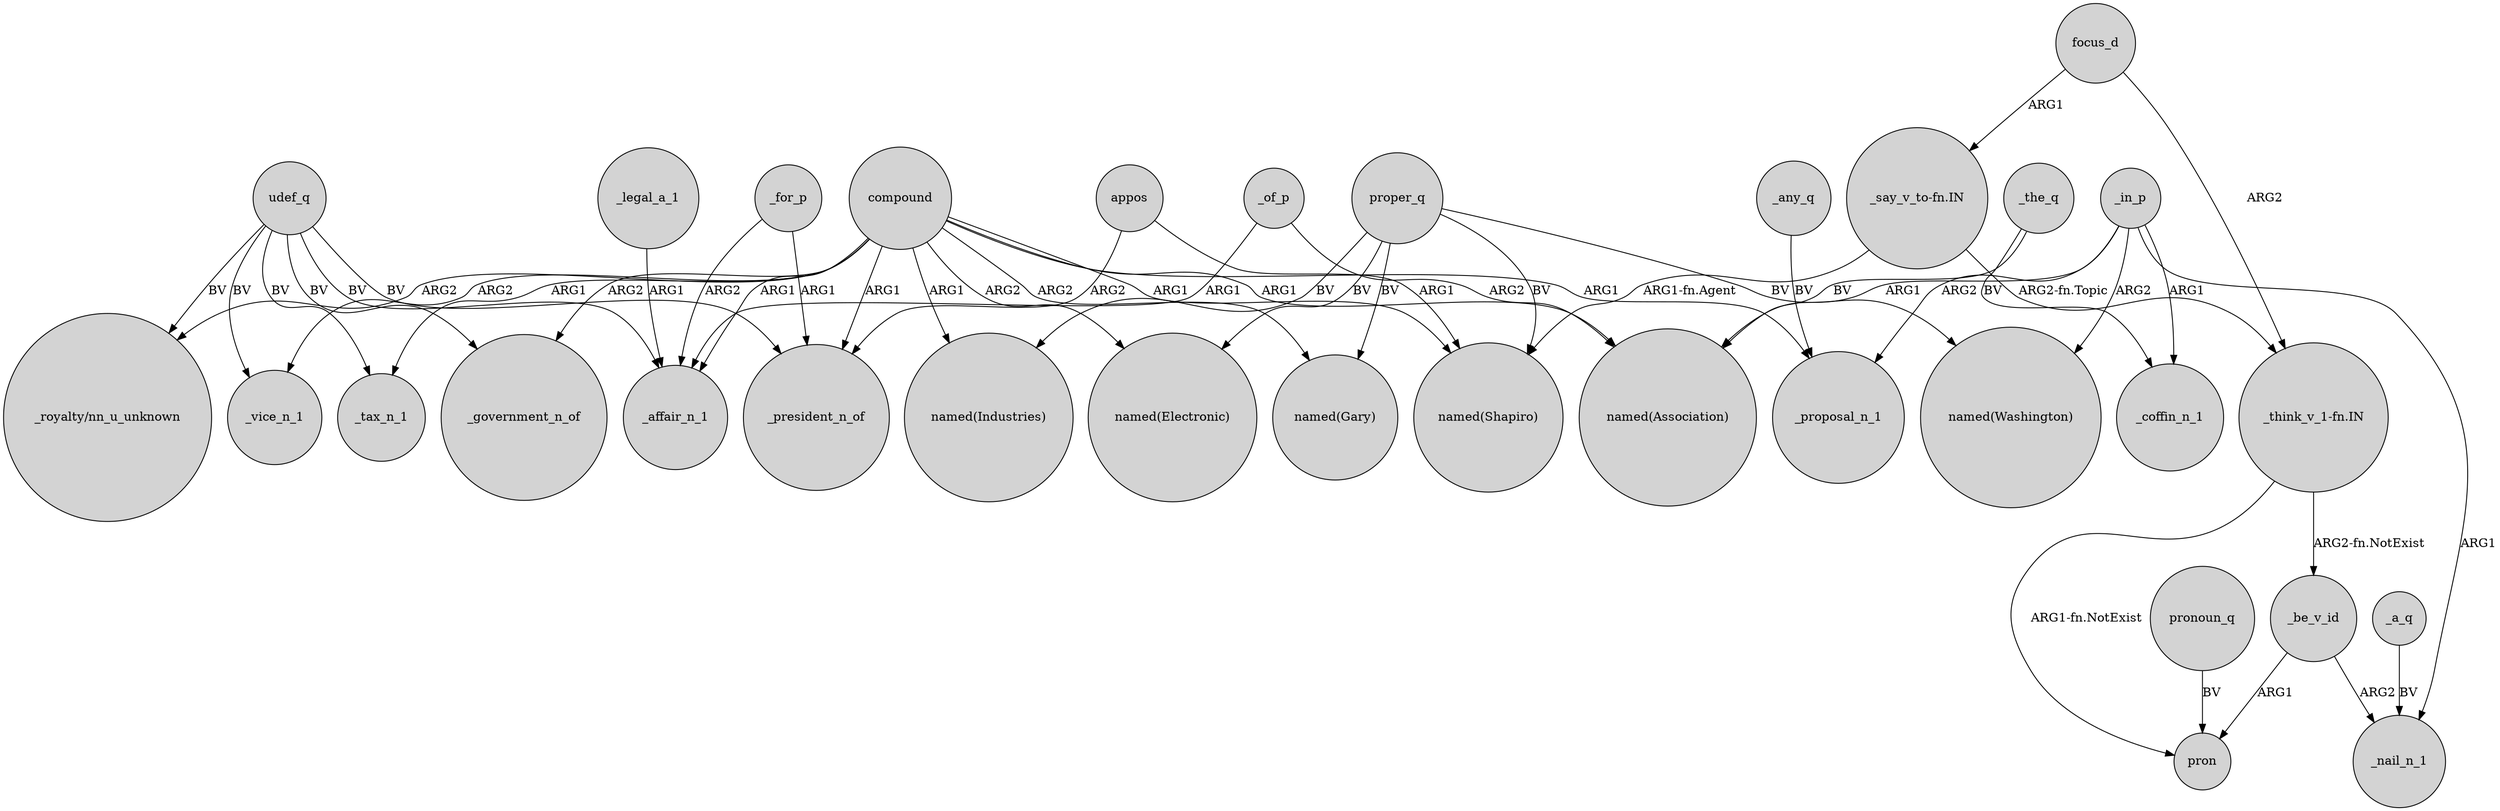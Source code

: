 digraph {
	node [shape=circle style=filled]
	compound -> _vice_n_1 [label=ARG2]
	compound -> "named(Industries)" [label=ARG1]
	focus_d -> "_think_v_1-fn.IN" [label=ARG2]
	_be_v_id -> _nail_n_1 [label=ARG2]
	_in_p -> _proposal_n_1 [label=ARG2]
	"_think_v_1-fn.IN" -> pron [label="ARG1-fn.NotExist"]
	compound -> _government_n_of [label=ARG2]
	udef_q -> _government_n_of [label=BV]
	_legal_a_1 -> _affair_n_1 [label=ARG1]
	_for_p -> _affair_n_1 [label=ARG2]
	udef_q -> _affair_n_1 [label=BV]
	"_think_v_1-fn.IN" -> _be_v_id [label="ARG2-fn.NotExist"]
	_in_p -> _coffin_n_1 [label=ARG1]
	_the_q -> _coffin_n_1 [label=BV]
	_any_q -> _proposal_n_1 [label=BV]
	udef_q -> "_royalty/nn_u_unknown" [label=BV]
	"_say_v_to-fn.IN" -> "_think_v_1-fn.IN" [label="ARG2-fn.Topic"]
	compound -> "named(Electronic)" [label=ARG2]
	proper_q -> "named(Gary)" [label=BV]
	_be_v_id -> pron [label=ARG1]
	compound -> _tax_n_1 [label=ARG1]
	proper_q -> "named(Shapiro)" [label=BV]
	udef_q -> _vice_n_1 [label=BV]
	proper_q -> "named(Washington)" [label=BV]
	proper_q -> "named(Electronic)" [label=BV]
	compound -> "named(Gary)" [label=ARG2]
	appos -> _president_n_of [label=ARG2]
	udef_q -> _tax_n_1 [label=BV]
	pronoun_q -> pron [label=BV]
	_in_p -> _nail_n_1 [label=ARG1]
	compound -> _president_n_of [label=ARG1]
	udef_q -> _president_n_of [label=BV]
	_a_q -> _nail_n_1 [label=BV]
	"_say_v_to-fn.IN" -> "named(Shapiro)" [label="ARG1-fn.Agent"]
	_of_p -> "named(Association)" [label=ARG2]
	appos -> "named(Shapiro)" [label=ARG1]
	compound -> "_royalty/nn_u_unknown" [label=ARG2]
	_of_p -> _affair_n_1 [label=ARG1]
	_the_q -> "named(Association)" [label=BV]
	_for_p -> _president_n_of [label=ARG1]
	compound -> _affair_n_1 [label=ARG1]
	compound -> _proposal_n_1 [label=ARG1]
	compound -> "named(Association)" [label=ARG1]
	_in_p -> "named(Washington)" [label=ARG2]
	proper_q -> "named(Industries)" [label=BV]
	compound -> "named(Shapiro)" [label=ARG1]
	_in_p -> "named(Association)" [label=ARG1]
	focus_d -> "_say_v_to-fn.IN" [label=ARG1]
}
